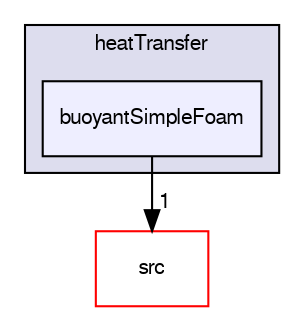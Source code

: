 digraph "applications/solvers/heatTransfer/buoyantSimpleFoam" {
  bgcolor=transparent;
  compound=true
  node [ fontsize="10", fontname="FreeSans"];
  edge [ labelfontsize="10", labelfontname="FreeSans"];
  subgraph clusterdir_faee72e18493b47f6f5cdf576f4c62ea {
    graph [ bgcolor="#ddddee", pencolor="black", label="heatTransfer" fontname="FreeSans", fontsize="10", URL="dir_faee72e18493b47f6f5cdf576f4c62ea.html"]
  dir_90706e5b82a3613c0a5b601bc80a6bc4 [shape=box, label="buoyantSimpleFoam", style="filled", fillcolor="#eeeeff", pencolor="black", URL="dir_90706e5b82a3613c0a5b601bc80a6bc4.html"];
  }
  dir_68267d1309a1af8e8297ef4c3efbcdba [shape=box label="src" color="red" URL="dir_68267d1309a1af8e8297ef4c3efbcdba.html"];
  dir_90706e5b82a3613c0a5b601bc80a6bc4->dir_68267d1309a1af8e8297ef4c3efbcdba [headlabel="1", labeldistance=1.5 headhref="dir_000039_000577.html"];
}
